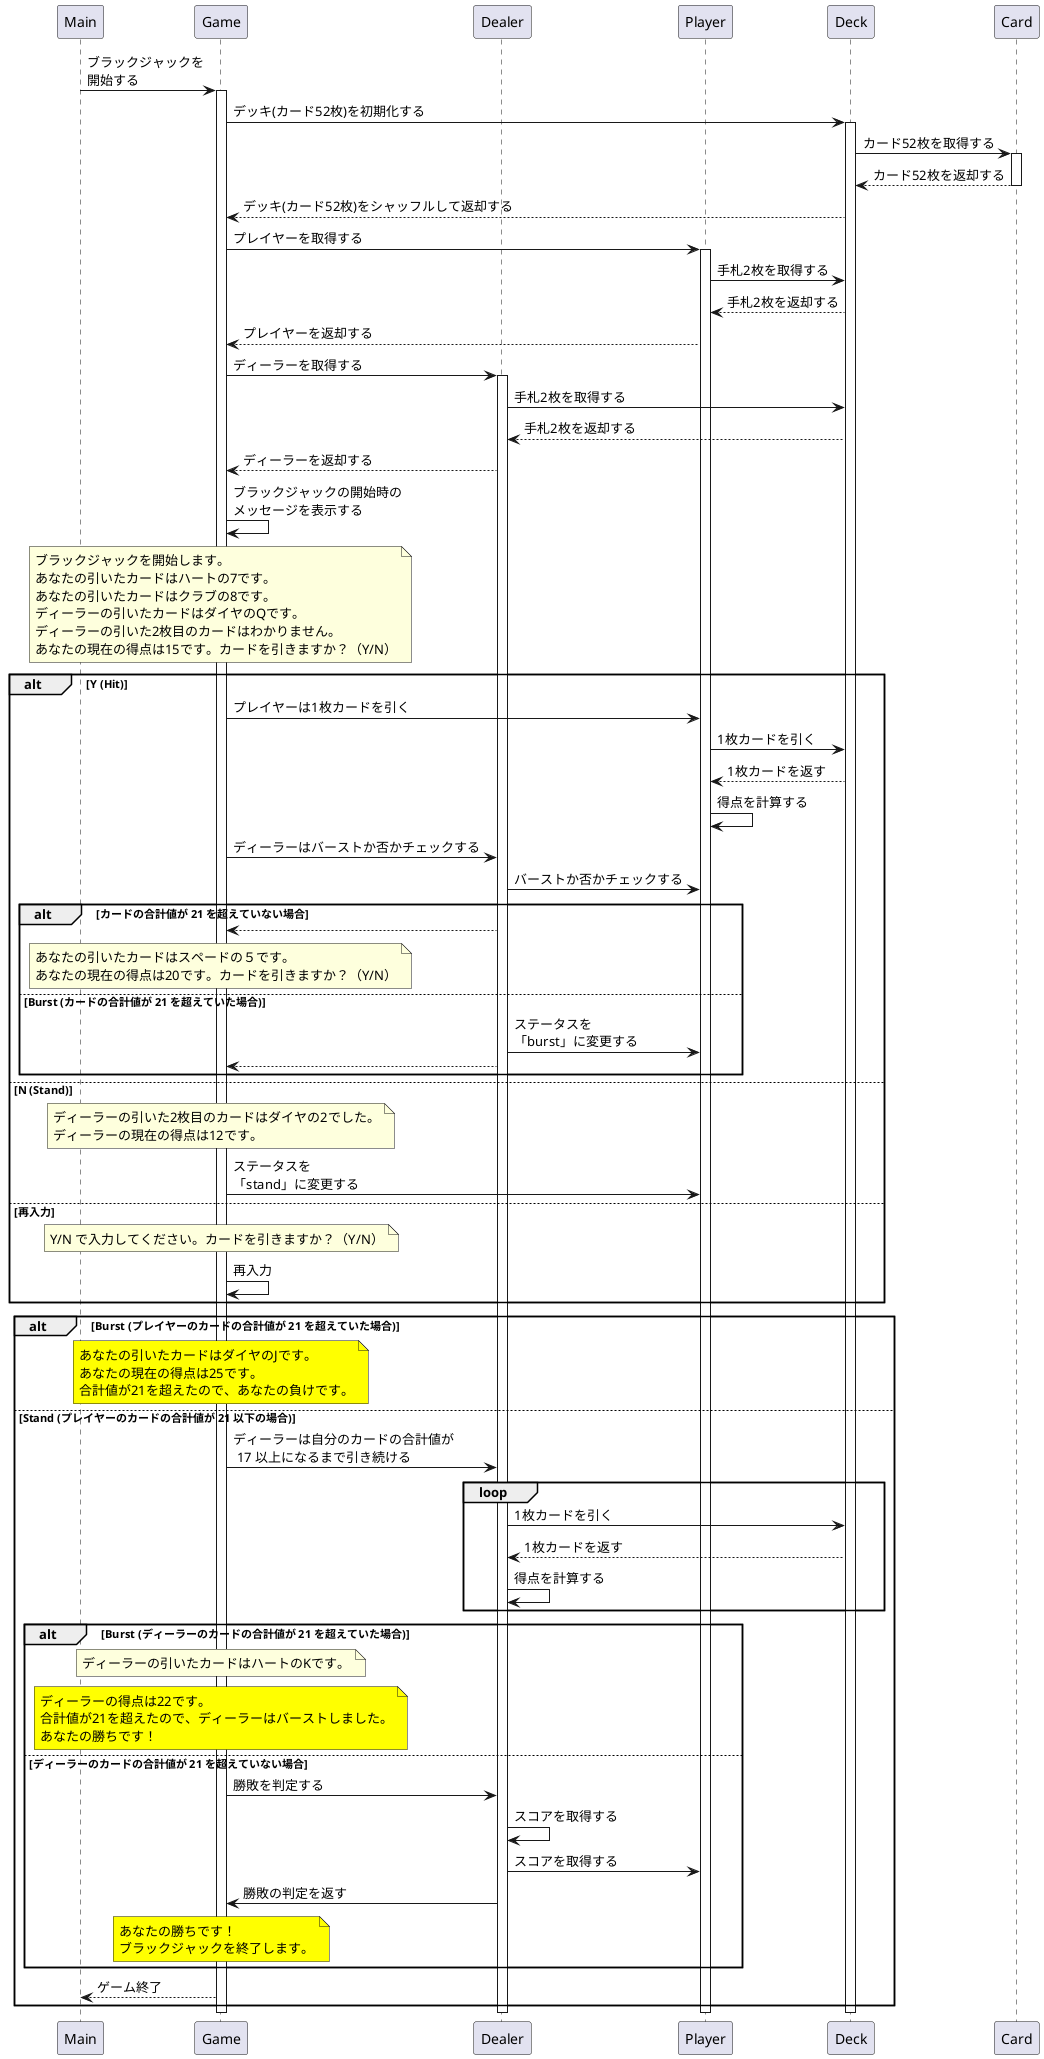 @startuml Blackjack
participant Main order 10
participant Game order 20
participant Dealer order 30
participant Player order 40
participant Deck order 50
participant Card order 60

skinparam responseMessageBelowArrow true
Main -> Game : ブラックジャックを\n開始する
activate Game
Game -> Deck : デッキ(カード52枚)を初期化する
activate Deck
Deck -> Card : カード52枚を取得する
activate Card
Card --> Deck : カード52枚を返却する
deactivate Card
Deck --> Game : デッキ(カード52枚)をシャッフルして返却する

Game -> Player : プレイヤーを取得する
activate Player
Player -> Deck : 手札2枚を取得する
Deck --> Player : 手札2枚を返却する
Player --> Game : プレイヤーを返却する

Game ->  Dealer : ディーラーを取得する
activate  Dealer
Dealer -> Deck : 手札2枚を取得する
Deck --> Dealer : 手札2枚を返却する
Dealer --> Game : ディーラーを返却する

Game ->  Game : ブラックジャックの開始時の\nメッセージを表示する

note over Game
  ブラックジャックを開始します。
  あなたの引いたカードはハートの7です。
  あなたの引いたカードはクラブの8です。
  ディーラーの引いたカードはダイヤのQです。
  ディーラーの引いた2枚目のカードはわかりません。
  あなたの現在の得点は15です。カードを引きますか？（Y/N）
end note

alt Y (Hit)
  Game -> Player : プレイヤーは1枚カードを引く
  Player -> Deck : 1枚カードを引く
  Deck --> Player : 1枚カードを返す
  Player -> Player : 得点を計算する

  Game -> Dealer : ディーラーはバーストか否かチェックする
  Dealer -> Player : バーストか否かチェックする

  alt カードの合計値が 21 を超えていない場合
    Dealer --> Game :
    note over Game
      あなたの引いたカードはスペードの５です。
      あなたの現在の得点は20です。カードを引きますか？（Y/N）
    end note
  else Burst (カードの合計値が 21 を超えていた場合)
    Dealer -> Player : ステータスを\n「burst」に変更する
    Dealer --> Game :

  end
else N (Stand)

  note over Game
    ディーラーの引いた2枚目のカードはダイヤの2でした。
    ディーラーの現在の得点は12です。
  end note

  Game -> Player : ステータスを\n「stand」に変更する

else 再入力
  note over Game
    Y/N で入力してください。カードを引きますか？（Y/N）
  end note
  Game -> Game : 再入力
end

alt Burst (プレイヤーのカードの合計値が 21 を超えていた場合)

  note over Game #Yellow
    あなたの引いたカードはダイヤのJです。
    あなたの現在の得点は25です。
    合計値が21を超えたので、あなたの負けです。
  end note

else Stand (プレイヤーのカードの合計値が 21 以下の場合)

    Game -> Dealer : ディーラーは自分のカードの合計値が\n 17 以上になるまで引き続ける
  loop
    Dealer -> Deck : 1枚カードを引く
    Deck --> Dealer : 1枚カードを返す
    Dealer -> Dealer : 得点を計算する
  end

  alt Burst (ディーラーのカードの合計値が 21 を超えていた場合)

    note over Game
      ディーラーの引いたカードはハートのKです。
    end note
    note over Game #Yellow
      ディーラーの得点は22です。
      合計値が21を超えたので、ディーラーはバーストしました。
      あなたの勝ちです！
    end note

  else ディーラーのカードの合計値が 21 を超えていない場合

    Game -> Dealer : 勝敗を判定する
    Dealer -> Dealer : スコアを取得する
    Dealer -> Player : スコアを取得する
    Dealer -> Game : 勝敗の判定を返す

    note over Game #Yellow
      あなたの勝ちです！
      ブラックジャックを終了します。
    end note
  end
  Game --> Main : ゲーム終了
end

deactivate Deck
deactivate Game
deactivate Dealer
deactivate Player

@enduml
